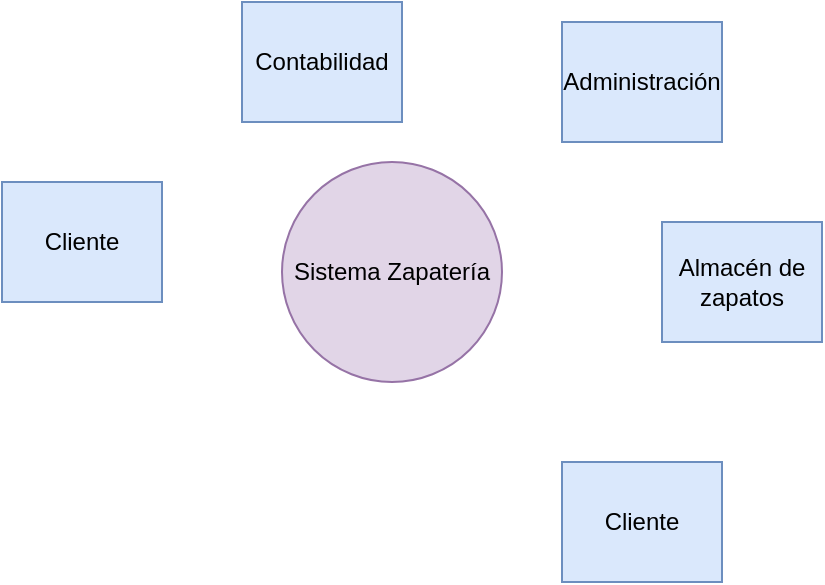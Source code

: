 <mxfile version="24.7.12">
  <diagram name="Página-1" id="O4-c2-5TvVN84nTGp4Hf">
    <mxGraphModel dx="1393" dy="734" grid="1" gridSize="10" guides="1" tooltips="1" connect="1" arrows="1" fold="1" page="1" pageScale="1" pageWidth="1920" pageHeight="1200" math="0" shadow="0">
      <root>
        <mxCell id="0" />
        <mxCell id="1" parent="0" />
        <mxCell id="AR3jdv1JJKhVgjpmconb-1" value="Sistema Zapatería" style="ellipse;whiteSpace=wrap;html=1;aspect=fixed;fillColor=#e1d5e7;strokeColor=#9673a6;" vertex="1" parent="1">
          <mxGeometry x="790" y="240" width="110" height="110" as="geometry" />
        </mxCell>
        <mxCell id="AR3jdv1JJKhVgjpmconb-2" value="Cliente" style="rounded=0;whiteSpace=wrap;html=1;fillColor=#dae8fc;strokeColor=#6c8ebf;" vertex="1" parent="1">
          <mxGeometry x="650" y="250" width="80" height="60" as="geometry" />
        </mxCell>
        <mxCell id="AR3jdv1JJKhVgjpmconb-5" value="Administración" style="rounded=0;whiteSpace=wrap;html=1;fillColor=#dae8fc;strokeColor=#6c8ebf;" vertex="1" parent="1">
          <mxGeometry x="930" y="170" width="80" height="60" as="geometry" />
        </mxCell>
        <mxCell id="AR3jdv1JJKhVgjpmconb-6" value="Contabilidad" style="rounded=0;whiteSpace=wrap;html=1;fillColor=#dae8fc;strokeColor=#6c8ebf;" vertex="1" parent="1">
          <mxGeometry x="770" y="160" width="80" height="60" as="geometry" />
        </mxCell>
        <mxCell id="AR3jdv1JJKhVgjpmconb-7" value="Almacén de zapatos" style="rounded=0;whiteSpace=wrap;html=1;fillColor=#dae8fc;strokeColor=#6c8ebf;" vertex="1" parent="1">
          <mxGeometry x="980" y="270" width="80" height="60" as="geometry" />
        </mxCell>
        <mxCell id="AR3jdv1JJKhVgjpmconb-9" value="Cliente" style="rounded=0;whiteSpace=wrap;html=1;fillColor=#dae8fc;strokeColor=#6c8ebf;" vertex="1" parent="1">
          <mxGeometry x="930" y="390" width="80" height="60" as="geometry" />
        </mxCell>
      </root>
    </mxGraphModel>
  </diagram>
</mxfile>
